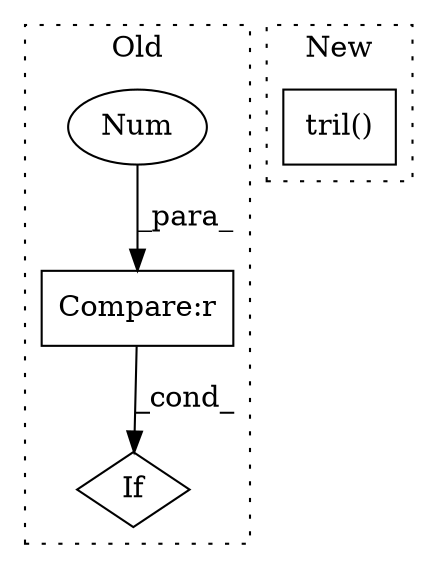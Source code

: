 digraph G {
subgraph cluster0 {
1 [label="If" a="96" s="7266" l="3" shape="diamond"];
3 [label="Compare:r" a="40" s="7269" l="12" shape="box"];
4 [label="Num" a="76" s="7280" l="1" shape="ellipse"];
label = "Old";
style="dotted";
}
subgraph cluster1 {
2 [label="tril()" a="75" s="7167,7181" l="11,13" shape="box"];
label = "New";
style="dotted";
}
3 -> 1 [label="_cond_"];
4 -> 3 [label="_para_"];
}